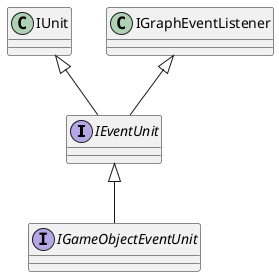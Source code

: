@startuml
interface IEventUnit {
}
interface IGameObjectEventUnit {
}
IUnit <|-- IEventUnit
IGraphEventListener <|-- IEventUnit
IEventUnit <|-- IGameObjectEventUnit
@enduml

